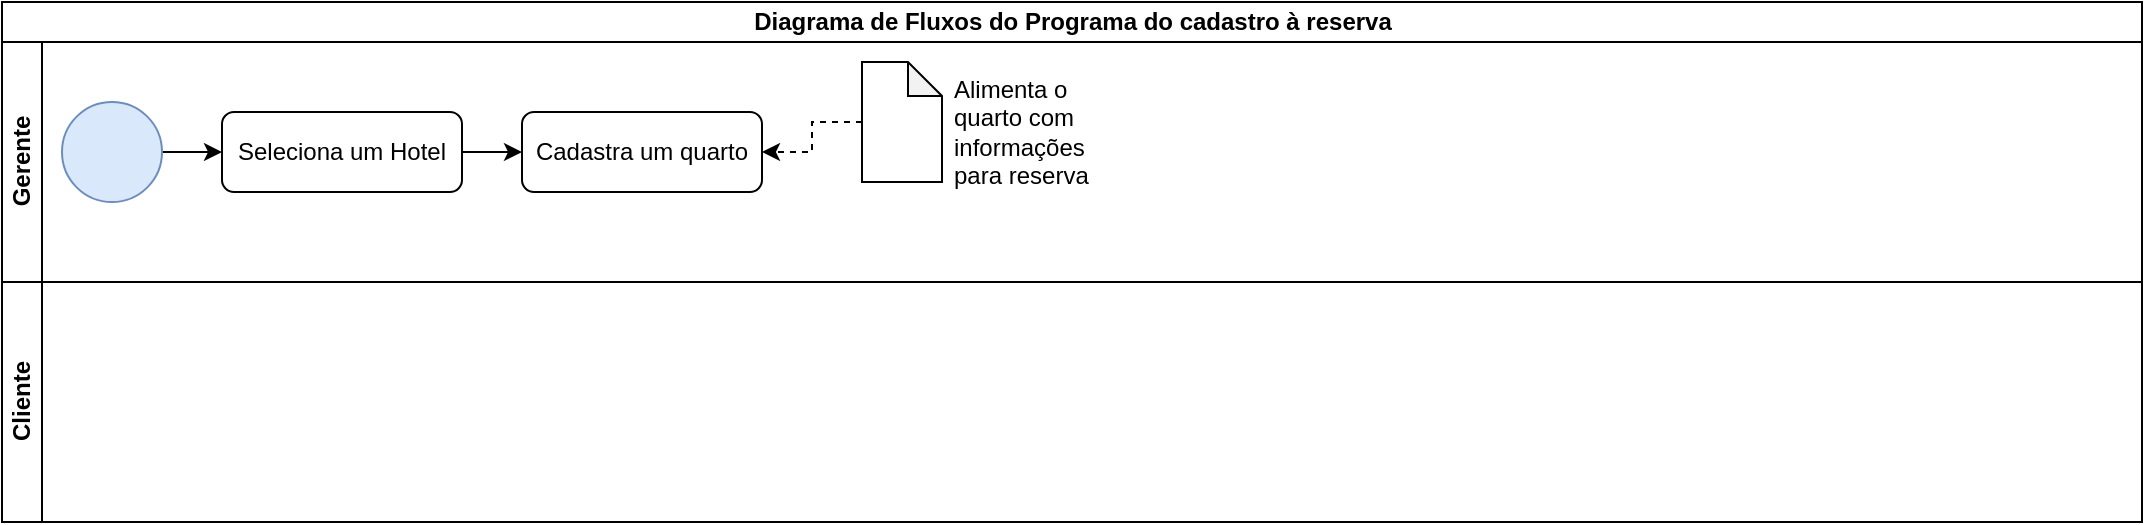 <mxfile version="21.8.2" type="github">
  <diagram id="C5RBs43oDa-KdzZeNtuy" name="Page-1">
    <mxGraphModel dx="794" dy="742" grid="1" gridSize="10" guides="1" tooltips="1" connect="1" arrows="1" fold="1" page="1" pageScale="1" pageWidth="827" pageHeight="1169" math="0" shadow="0">
      <root>
        <mxCell id="WIyWlLk6GJQsqaUBKTNV-0" />
        <mxCell id="WIyWlLk6GJQsqaUBKTNV-1" parent="WIyWlLk6GJQsqaUBKTNV-0" />
        <mxCell id="8ld63nV8x0DAU4LqRC4Y-2" value="Diagrama de Fluxos do Programa do cadastro à reserva" style="swimlane;childLayout=stackLayout;resizeParent=1;resizeParentMax=0;horizontal=1;startSize=20;horizontalStack=0;html=1;" vertex="1" parent="WIyWlLk6GJQsqaUBKTNV-1">
          <mxGeometry x="70" y="80" width="1070" height="260" as="geometry" />
        </mxCell>
        <mxCell id="8ld63nV8x0DAU4LqRC4Y-3" value="Gerente" style="swimlane;startSize=20;horizontal=0;html=1;" vertex="1" parent="8ld63nV8x0DAU4LqRC4Y-2">
          <mxGeometry y="20" width="1070" height="120" as="geometry" />
        </mxCell>
        <mxCell id="8ld63nV8x0DAU4LqRC4Y-12" style="edgeStyle=orthogonalEdgeStyle;rounded=0;orthogonalLoop=1;jettySize=auto;html=1;exitX=1;exitY=0.5;exitDx=0;exitDy=0;entryX=0;entryY=0.5;entryDx=0;entryDy=0;" edge="1" parent="8ld63nV8x0DAU4LqRC4Y-3" source="8ld63nV8x0DAU4LqRC4Y-6" target="8ld63nV8x0DAU4LqRC4Y-7">
          <mxGeometry relative="1" as="geometry" />
        </mxCell>
        <mxCell id="8ld63nV8x0DAU4LqRC4Y-6" value="" style="ellipse;whiteSpace=wrap;html=1;aspect=fixed;fillColor=#dae8fc;strokeColor=#6c8ebf;" vertex="1" parent="8ld63nV8x0DAU4LqRC4Y-3">
          <mxGeometry x="30" y="30" width="50" height="50" as="geometry" />
        </mxCell>
        <mxCell id="8ld63nV8x0DAU4LqRC4Y-13" style="edgeStyle=orthogonalEdgeStyle;rounded=0;orthogonalLoop=1;jettySize=auto;html=1;exitX=1;exitY=0.5;exitDx=0;exitDy=0;entryX=0;entryY=0.5;entryDx=0;entryDy=0;" edge="1" parent="8ld63nV8x0DAU4LqRC4Y-3" source="8ld63nV8x0DAU4LqRC4Y-7" target="8ld63nV8x0DAU4LqRC4Y-8">
          <mxGeometry relative="1" as="geometry" />
        </mxCell>
        <mxCell id="8ld63nV8x0DAU4LqRC4Y-7" value="Seleciona um Hotel" style="rounded=1;whiteSpace=wrap;html=1;fontSize=12;glass=0;strokeWidth=1;shadow=0;" vertex="1" parent="8ld63nV8x0DAU4LqRC4Y-3">
          <mxGeometry x="110" y="35" width="120" height="40" as="geometry" />
        </mxCell>
        <mxCell id="8ld63nV8x0DAU4LqRC4Y-8" value="Cadastra um quarto" style="rounded=1;whiteSpace=wrap;html=1;fontSize=12;glass=0;strokeWidth=1;shadow=0;" vertex="1" parent="8ld63nV8x0DAU4LqRC4Y-3">
          <mxGeometry x="260" y="35" width="120" height="40" as="geometry" />
        </mxCell>
        <mxCell id="8ld63nV8x0DAU4LqRC4Y-16" style="edgeStyle=orthogonalEdgeStyle;rounded=0;orthogonalLoop=1;jettySize=auto;html=1;exitX=0;exitY=0.5;exitDx=0;exitDy=0;exitPerimeter=0;entryX=1;entryY=0.5;entryDx=0;entryDy=0;dashed=1;" edge="1" parent="8ld63nV8x0DAU4LqRC4Y-3" source="8ld63nV8x0DAU4LqRC4Y-14" target="8ld63nV8x0DAU4LqRC4Y-8">
          <mxGeometry relative="1" as="geometry" />
        </mxCell>
        <mxCell id="8ld63nV8x0DAU4LqRC4Y-14" value="" style="shape=note;whiteSpace=wrap;html=1;backgroundOutline=1;darkOpacity=0.05;size=17;" vertex="1" parent="8ld63nV8x0DAU4LqRC4Y-3">
          <mxGeometry x="430" y="10" width="40" height="60" as="geometry" />
        </mxCell>
        <mxCell id="8ld63nV8x0DAU4LqRC4Y-18" value="Alimenta o quarto com informações para reserva" style="text;strokeColor=none;fillColor=none;align=left;verticalAlign=middle;spacingLeft=4;spacingRight=4;overflow=hidden;points=[[0,0.5],[1,0.5]];portConstraint=eastwest;rotatable=0;whiteSpace=wrap;html=1;" vertex="1" parent="8ld63nV8x0DAU4LqRC4Y-3">
          <mxGeometry x="470" y="10" width="80" height="70" as="geometry" />
        </mxCell>
        <mxCell id="8ld63nV8x0DAU4LqRC4Y-4" value="Cliente" style="swimlane;startSize=20;horizontal=0;html=1;" vertex="1" parent="8ld63nV8x0DAU4LqRC4Y-2">
          <mxGeometry y="140" width="1070" height="120" as="geometry" />
        </mxCell>
      </root>
    </mxGraphModel>
  </diagram>
</mxfile>
